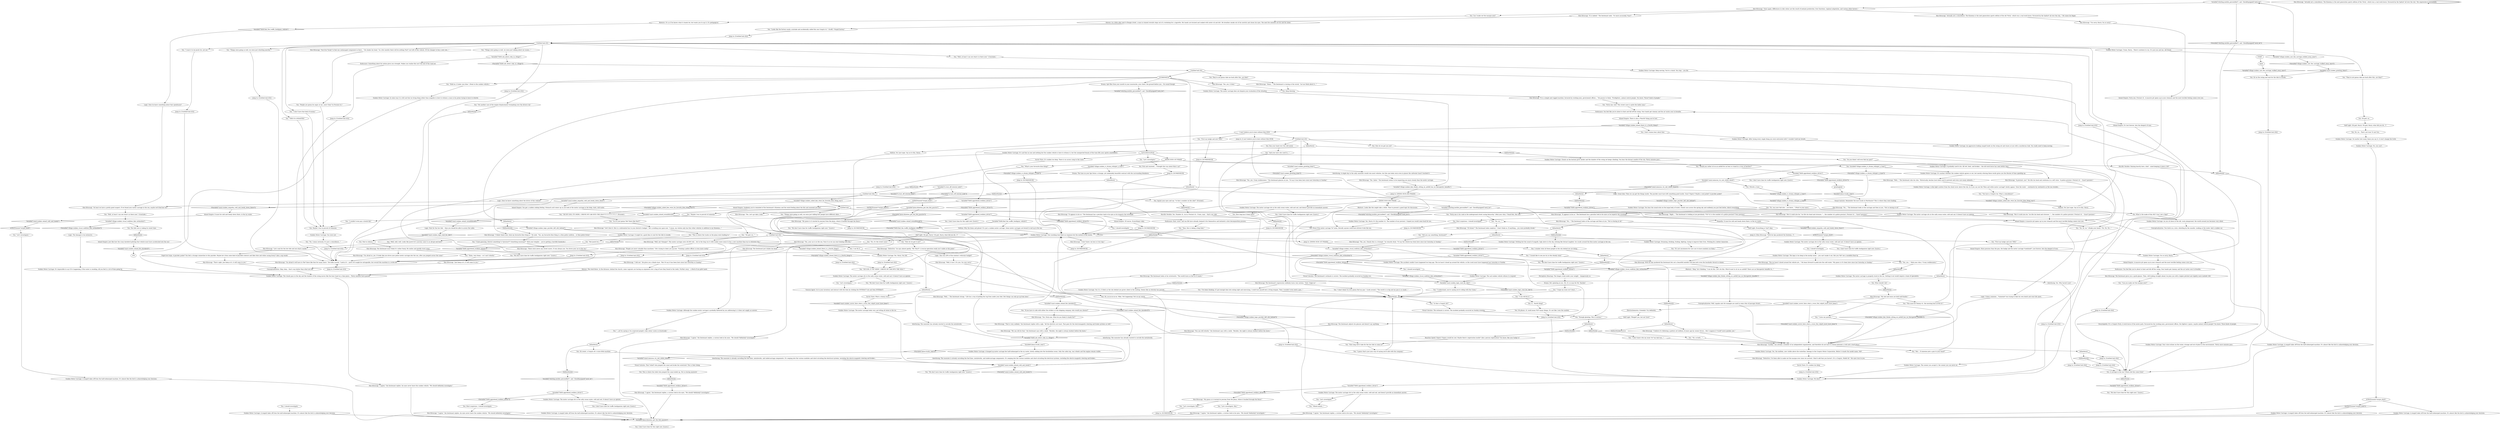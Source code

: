 # SOUTHCOAST / SUNKEN MOTOR CARRIAGE
# Tyre tracks lead to a sunken motor carriage.
# ==================================================
digraph G {
	  0 [label="START"];
	  1 [label="input"];
	  2 [label="Inland Empire: It must be cold and lonely down there, in the icy water."];
	  3 [label="Kim Kitsuragi: \"My guess is it started its journey from the plaza, where it backed through the fence.\""];
	  4 [label="You: I should investigate."];
	  5 [label="You: \"How long will it take for the low tide to come in?\""];
	  6 [label="You: \"Haha, very funny -- so I can't whistle.\""];
	  7 [label="You: \"I don't think I'm ever gonna find my gun.\" (Look around.) \"The world is so big and my gun is so small...\""];
	  8 [label="You: Squint your eyes and say: \"Is that a number on the side?\" (Proceed.)"];
	  9 [label="Jump to: [Untitled hub (03)]"];
	  10 [label="Jump to: [Untitled hub (03)]"];
	  11 [label="Sunken Motor Carriage: No matter how many times you say it, it won't change the truth."];
	  12 [label="Sunken Motor Carriage: You were not."];
	  13 [label="Variable[\"village.sunken_viscal_confirms_kim_estimation\"]"];
	  14 [label="Variable[\"village.sunken_viscal_confirms_kim_estimation\"]", shape=diamond];
	  15 [label="!(Variable[\"village.sunken_viscal_confirms_kim_estimation\"])", shape=diamond];
	  16 [label="Variable[\"coast.sunken_inland_oceanfishcold\"]"];
	  17 [label="Variable[\"coast.sunken_inland_oceanfishcold\"]", shape=diamond];
	  18 [label="!(Variable[\"coast.sunken_inland_oceanfishcold\"])", shape=diamond];
	  19 [label="SWING HUB 2ND PHASE"];
	  20 [label="You: \"What's your favourite blue thing?\""];
	  21 [label="Kim Kitsuragi: With his lips puckered the lieutenant lets out a beautiful melodic trill that puts even the Insulindic thrush to shame."];
	  22 [label="Sunken Motor Carriage: Yes, Harry, it's the number 41. The number of our precinct. I hoped you would come back for me..."];
	  23 [label="Visual Calculus: Remember the tyre tracks in Martinaise? This is where they were leading."];
	  24 [label="You: \"We don't have time for traffic hooliganism right now.\" [Leave.]"];
	  25 [label="IsKimHere()"];
	  26 [label="IsKimHere()", shape=diamond];
	  27 [label="!(IsKimHere())", shape=diamond];
	  28 [label="Jump to: [SUNKENHUB]"];
	  29 [label="You: \"I miss my parents...\""];
	  30 [label="Conceptualization: Well, napalm ants for example are used in some rites of passage rituals..."];
	  31 [label="Inland Empire: A massive pit opens up in your stomach and the most terrible feeling comes over you."];
	  32 [label="You: \"Things were going so well, we were just whistling merrily...\""];
	  33 [label="Kim Kitsuragi: \"Detective,\" he says almost gently. \"We *don't*. A rescue operation really isn't viable at this point.\""];
	  34 [label="Kim Kitsuragi: \"Well...\" The lieutenant shrugs. \"Life has a way of pulling the rug from under your feet. But things can only go up from here.\""];
	  35 [label="Inland Empire: A massive pit opens up in your stomach and the most terrible feeling comes over you."];
	  36 [label="Jump to: [Untitled hub (03)]"];
	  37 [label="Logic: Does he know something about that speedracer?"];
	  38 [label="IsKimHere()"];
	  39 [label="IsKimHere()", shape=diamond];
	  40 [label="!(IsKimHere())", shape=diamond];
	  41 [label="Sunken Motor Carriage: The clouds pass in the sky and the shadow of the swing moves like the hour hand on a time piece... Thirty minutes have passed."];
	  42 [label="Variable[\"tc.turn_off_tutorial_node\"]"];
	  43 [label="Variable[\"tc.turn_off_tutorial_node\"]", shape=diamond];
	  44 [label="!(Variable[\"tc.turn_off_tutorial_node\"])", shape=diamond];
	  45 [label="Visual Calculus: That *rebel* who jumped the canal and broke the waterlock! This is their doing."];
	  46 [label="You: This is where the rebel who jumped the canal ended up. Not so daring anymore!"];
	  47 [label="Interfacing: The seawater has already started to corrode the metalworks."];
	  48 [label="You: I don't have time for traffic hooliganism right now. [Leave.]"];
	  49 [label="Sunken Motor Carriage: A seagull takes off from the half-submerged machine. It's almost like the bird is acknowledging your decision."];
	  50 [label="Visual Calculus: The lieutenant's estimate is correct. The incident probably occurred on Sunday eve."];
	  51 [label="Kim Kitsuragi: \"Just keep at it, it will come to you.\""];
	  52 [label="Inland Empire: Forty-one, Precinct 41. A massive pit opens up in your stomach and the most terrible feeling comes over you."];
	  53 [label="You: \"But Jacob Irw...\""];
	  54 [label="You: \"They're not gonna take me back after this, are they?\""];
	  55 [label="You: \"Things were going so well, we were just talking about our mums...\""];
	  56 [label="You: I don't wanna hear about that."];
	  57 [label="Endurance: You feel like you're about to faint and fall off the swing. Your hands get clammy and the air tastes sour to breathe."];
	  58 [label="Jump to: [Untitled hub (02)]"];
	  59 [label="You: How do we get you out?"];
	  60 [label="Sunken Motor Carriage: The sooner you accept it, the sooner you can move on."];
	  61 [label="You: \"But... if someone puts a gun to your head?\""];
	  62 [label="You: \"I've been thinking: if I put enough time into eating right and exercising, I could turn myself into a living weapon. Then I wouldn't even need a gun...\""];
	  63 [label="Sunken Motor Carriage: Yes it is. It feels as the city behind you grows silent in the waiting. Seems like an eternity has passed..."];
	  64 [label="You: I should investigate."];
	  65 [label="You: \"Let's investigate.\""];
	  66 [label="You: What is the make of this MC? Can I see a logo?"];
	  67 [label="You: \"Yet another case of the engine displacement triumphing over the driver's IQ.\""];
	  68 [label="You: \"No, it's the street racer.\""];
	  69 [label="You: \"First my badge and now THIS.\""];
	  70 [label="You: \"I don't have that kind of money.\""];
	  71 [label="Variable[\"village.sunken_inland_there_is_a_fourth_thing\"]"];
	  72 [label="Variable[\"village.sunken_inland_there_is_a_fourth_thing\"]", shape=diamond];
	  73 [label="!(Variable[\"village.sunken_inland_there_is_a_fourth_thing\"])", shape=diamond];
	  74 [label="Sunken Motor Carriage: Yes, Harry. You did."];
	  75 [label="Sunken Motor Carriage: The motor carriage sits in the salty ocean water, cold and sad. It doesn't have an opinion."];
	  76 [label="Sunken Motor Carriage: The motor carriage sits in the salty ocean water, cold and sad. It doesn't have an opinion."];
	  77 [label="Perception (Hearing): The hinges creak under your weight -- dangerously so."];
	  78 [label="Conceptualization: Two birds on a wire, whistling by the seaside. Looking at the water. And a sunken car."];
	  79 [label="You: \"Can you make out the marque now?\""];
	  80 [label="Logic: Does he know something about the driver of this vehicle?"];
	  81 [label="Half Light: Oh god, Harry! Oh god, Harry, what did you do...?!"];
	  82 [label="Inland Empire: There is also a *fourth* thing you've lost."];
	  83 [label="Kim Kitsuragi: \"You can still whistle,\" the lieutenant says with a smile. \"Besides, the night is always darkest before the dawn.\""];
	  84 [label="Jump to: [Untitled hub (03)]"];
	  85 [label="Untitled hub (02)"];
	  86 [label="You: \"OH GOD, IT *IS* MINE! I DROVE MY CAR INTO THE SEA!!!\""];
	  87 [label="You: They're not gonna take me back after this, are they?"];
	  88 [label="You: Run your hand over the cold metal."];
	  89 [label="Drama: Spit flies from your mouth to your moustache, your chest, the ground before you... No sound though."];
	  90 [label="Jump to: [SUNKENHUB]"];
	  91 [label="You: \"Man, this is taking a long time.\""];
	  92 [label="SWING HUB 1ST PHASE"];
	  93 [label="You: I wonder what all these people in the city behind me are doing..."];
	  94 [label="Sunken Motor Carriage: The motor carriage sits in the salty ocean water, cold and sad, and doesn't provide an immediate answer."];
	  95 [label="Variable[\"TASK.apprehend_reckless_driver\"]"];
	  96 [label="Variable[\"TASK.apprehend_reckless_driver\"]", shape=diamond];
	  97 [label="!(Variable[\"TASK.apprehend_reckless_driver\"])", shape=diamond];
	  98 [label="You: \"We don't have time for traffic hooliganism right now.\" [Leave.]"];
	  99 [label="IsKimHere()"];
	  100 [label="IsKimHere()", shape=diamond];
	  101 [label="!(IsKimHere())", shape=diamond];
	  102 [label="You: \"Did you say something, lieutenant?\""];
	  103 [label="Jump to: [SWING HUB 1ST PHASE]"];
	  104 [label="You: Keep blowing."];
	  105 [label="You: \"I would like to see you try in this bloody wind.\""];
	  106 [label="Kim Kitsuragi: \"I'm afraid so, yes. It looks like you drove your police motor carriage into the sea, after you jumped across the canal.\""];
	  107 [label="You: \"So it's just gonna *be* there like that?!\""];
	  108 [label="Sunken Motor Carriage: C'mon, Harry... There's nowhere to run. It's just you and me, old friend."];
	  109 [label="Jump to: [Untitled hub (03)]"];
	  110 [label="Sunken Motor Carriage: It's impossible to say if it's happening, if the water is receding. All you feel is a lot of time going by."];
	  111 [label="Kim Kitsuragi: The lieutenant must think it's rather funny. He smiles and quickly turns away."];
	  112 [label="Sunken Motor Carriage: Your voice echoes on the water, strange and out of place in the environment. Thirty more minutes pass."];
	  113 [label="You: \"Is that a Coupris 40?\""];
	  114 [label="Kim Kitsuragi: The lieutenant looks at his wristwatch. \"The world turns as fast as it wants.\""];
	  115 [label="Interfacing: The seawater has already started to corrode the metalworks."];
	  116 [label="Sunken Motor Carriage: A seagull takes off from the half-submerged machine. It's almost like the bird is acknowledging your decision."];
	  117 [label="Sunken Motor Carriage: The sad sunken vehicle refuses to respond."];
	  118 [label="Kim Kitsuragi: \"I think I know now, what my favourite blue thing is.\" He nods. \"Yes, my favourite blue thing is a blue police uniform... or blue police livery.\""];
	  119 [label="Kim Kitsuragi: \"I'm sorry, Harry. I'm so sorry.\""];
	  120 [label="Kim Kitsuragi: \"Well, not *cheaper*. This motor carriage costs 40,000 reál... but in the long run it stills makes more sense to buy a new machine than try to refurbish this.\""];
	  121 [label="You: \"People are gonna be angry at me, aren't they? In Precinct 41.\""];
	  122 [label="You: I can fix it."];
	  123 [label="IsKimHere()"];
	  124 [label="IsKimHere()", shape=diamond];
	  125 [label="!(IsKimHere())", shape=diamond];
	  126 [label="Sunken Motor Carriage: It's sad that no one and nothing but the sunken vehicle is here to witness it, but the unexpected beauty of the tune lifts your spirits nonetheless."];
	  127 [label="IsKimHere()"];
	  128 [label="IsKimHere()", shape=diamond];
	  129 [label="!(IsKimHere())", shape=diamond];
	  130 [label="Kim Kitsuragi: \"I believe it's following a pattern set millions of years ago by cosmic forces... But I suppose it *could* move quicker, yes.\""];
	  131 [label="Inland Empire: Just like how the crazy daredevil piloting that vehicle must have accelerated into the sea!"];
	  132 [label="Kim Kitsuragi: \"Well...\" The lieutenant rubs his chin. \"Historically, leeches have been used to prevent and even cure many ailments...\""];
	  133 [label="Variable[\"TASK.apprehend_reckless_driver\"]"];
	  134 [label="Variable[\"TASK.apprehend_reckless_driver\"]", shape=diamond];
	  135 [label="!(Variable[\"TASK.apprehend_reckless_driver\"])", shape=diamond];
	  136 [label="You: I don't have time for traffic hooliganism right now. [Leave.]"];
	  137 [label="You: I don't have time for traffic hooliganism right now. [Leave.]"];
	  138 [label="You: \"Let's investigate.\""];
	  139 [label="Inland Empire: Of course. Everything's okay."];
	  140 [label="Jump to: [SUNKENHUB]"];
	  141 [label="Kim Kitsuragi: \"The ice hasn't closed around the vehicle yet...\" He leans forward to peek into the cold water. \"My guess is it's been here since last Saturday or Sunday.\""];
	  142 [label="Jump to: [SUNKENHUB]"];
	  143 [label="Variable[\"village.sunken_kim_thinks_sitting_on_anthill_has_no_therapeutic_benefits\"]"];
	  144 [label="Variable[\"village.sunken_kim_thinks_sitting_on_anthill_has_no_therapeutic_benefits\"]", shape=diamond];
	  145 [label="!(Variable[\"village.sunken_kim_thinks_sitting_on_anthill_has_no_therapeutic_benefits\"])", shape=diamond];
	  146 [label="Jump to: [SWING HUB 2ND PHASE]"];
	  147 [label="You: \"Looks like the factory made a mistake and accidentally called this one Coupris 41.\" (Scoff.) \"Stupid factory.\""];
	  148 [label="Untitled hub (02)"];
	  149 [label="Untitled hub (03)"];
	  150 [label="Kim Kitsuragi: \"I'm afraid it will have to *be* there like that for many years.\" He looks around. \"Look at it -- parts of it might be salvageable, but overall this machine is a write-off.\""];
	  151 [label="Kim Kitsuragi: \"Let's face it, this is a substantial loss to your district's budget.\" He's avoiding your gaze now. \"I mean, my station only has four other vehicles in addition to my Kineema...\""];
	  152 [label="You: Maybe I was in pursuit of someone."];
	  153 [label="Jump to: [Untitled hub (03)]"];
	  154 [label="You: \"No, I mean seriously, it's just a coincidence...\""];
	  155 [label="Sunken Motor Carriage: Although the sunken motor carriage is probably flattered by you addressing it, it does not supply an answer."];
	  156 [label="Sunken Motor Carriage: Clouds on the horizon grow darker and the shadow of the swing set keeps climbing. You hear the distant rumble of the city. Thirty minutes pass..."];
	  157 [label="Kim Kitsuragi: \"Luckily, I am already a member of an independent organization, and therefore do not have to choose between a rock and a hard place.\""];
	  158 [label="Kim Kitsuragi: \"Yes. Forty-one. What do you think it stands for?\""];
	  159 [label="Horrific Necktie: Yes. Number 41. As in: Precinct 41. C'mon, man -- that's our ride!"];
	  160 [label="Variable[\"TASK.apprehend_reckless_driver\"]"];
	  161 [label="Variable[\"TASK.apprehend_reckless_driver\"]", shape=diamond];
	  162 [label="!(Variable[\"TASK.apprehend_reckless_driver\"])", shape=diamond];
	  163 [label="Sunken Motor Carriage: The motor carriage sits in the salty ocean water, cold and sad. It doesn't have an opinion."];
	  164 [label="Variable[\"TASK.apprehend_reckless_driver\"]"];
	  165 [label="Variable[\"TASK.apprehend_reckless_driver\"]", shape=diamond];
	  166 [label="!(Variable[\"TASK.apprehend_reckless_driver\"])", shape=diamond];
	  167 [label="You: I don't have time for this right now. [Leave.]"];
	  168 [label="You: How long has it been here?"];
	  169 [label="IsKimHere()"];
	  170 [label="IsKimHere()", shape=diamond];
	  171 [label="!(IsKimHere())", shape=diamond];
	  172 [label="Logic: Great idea! Then we can get the things inside. The joyrider must have left something good inside. Guns? Papers? Maybe a cool jacket? A joyrider jacket?"];
	  173 [label="Esprit de Corps: A joyrider jacket? You feel a strange connection to this joyrider. Maybe he's from some kind of Joyriders district and likes blue and white racing livery? Like a cop would."];
	  174 [label="Sunken Motor Carriage: You hear the sound echo on the large body of water. Clouds race across the spring sky and suddenly you just feel better. About everything."];
	  175 [label="Rhetoric: 'Okay,' he's thinking. 'I can do this. Let's do this. Who'd want to sit on an anthill? There are no therapeutic benefits to...\""];
	  176 [label="Sunken Motor Carriage: A dim light scatters from the cloud cover above the city. In it you can see the *blue and white motor carriage* slowly appear  from the water -- centimetre by centimetre as the sea recedes..."];
	  177 [label="Jump to: [Untitled hub (04)]"];
	  178 [label="Kim Kitsuragi: \"Detective, I've been able to make out the marque ever since we arrived. I find it odd that you haven't. It's a Coupris, Model 40.\" His eyes turn to you."];
	  179 [label="Jump to: [Untitled hub (04)]"];
	  180 [label="You: \"I hate guessing. District something? A *precinct*? Something municipal?\" (Rub your temples -- you're getting a horrible headache.)"];
	  181 [label="Kim Kitsuragi: \"But it could also be,\" he tilts his head and stresses: \"... the number of a police precinct. Precinct 41 -- *your* precinct.\""];
	  182 [label="Jump to: [Untitled hub (02)]"];
	  183 [label="Jump to: [Untitled hub (03)]"];
	  184 [label="Sunken Motor Carriage: I'm so sorry, Harry."];
	  185 [label="Half Light: Oh god, Harry! Oh god, Harry, what did you do...?!"];
	  186 [label="Kim Kitsuragi: The lieutenant gives you a quick glance. Then, still looking straight ahead, he joins you with a higher-pitched and slightly more melodic trill."];
	  187 [label="Untitled hub (04)"];
	  188 [label="You: A carriage in the sea? Where did this come from?"];
	  189 [label="IsKimHere()"];
	  190 [label="IsKimHere()", shape=diamond];
	  191 [label="!(IsKimHere())", shape=diamond];
	  192 [label="Kim Kitsuragi: \"It appears to be so.\" The lieutenant has a peculiar look in his eyes as he inspects the wreckage."];
	  193 [label="You: \"We don't have time for traffic hooliganism right now.\" [Leave.]"];
	  194 [label="Empathy: It must be cold and lonely down there, in the icy water."];
	  195 [label="Interfacing: The seawater is already corroding the fuel lines, metalworks, and undercarriage components. It's seeping into the various modules and short-circuiting the electrical systems, including the electro-magnetic steering and brakes..."];
	  196 [label="Sunken Motor Carriage: The motor carriage sits in the salty ocean water, cold and sad. It doesn't have an opinion."];
	  197 [label="You: I should investigate."];
	  198 [label="You: I don't have time for traffic hooliganism right now. [Leave.]"];
	  199 [label="You: Most suspicious. I should investigate."];
	  200 [label="You: \"We don't have time for traffic hooliganism right now.\" [Leave.]"];
	  201 [label="Endurance: Rust, moss, and sea life have already claimed it for themselves and initiated a slow decomposition process."];
	  202 [label="Kim Kitsuragi: \"Yes. Quite.\" The lieutenant seems to be inspecting you more closely than the motor carriage."];
	  203 [label="You: \"I don't know who my mum *or* my dad was...\""];
	  204 [label="You: \"This must be Tommy 41, the morning host of FM 41!\""];
	  205 [label="You: \"Oh god, no...\""];
	  206 [label="You: \"Things were going so well, we were just talking how people have different skins...\""];
	  207 [label="Inland Empire: It's lost forever. Into the deepest of seas."];
	  208 [label="Sunken Motor Carriage: After losing every single thing you were entrusted with? I wouldn't hold my breath."];
	  209 [label="Kim Kitsuragi: \"Hmm...\" The lieutenant is staring at the wreck. \"Let me think about it...\""];
	  210 [label="Variable[\"TASK.apprehend_reckless_driver\"]"];
	  211 [label="Variable[\"TASK.apprehend_reckless_driver\"]", shape=diamond];
	  212 [label="!(Variable[\"TASK.apprehend_reckless_driver\"])", shape=diamond];
	  213 [label="Inland Empire: Suddenly you're reminded of the lieutenant's Kineema and the weird feeling about the fish and seaweed you had..."];
	  214 [label="You: I don't have time for this right now. [Leave.]"];
	  215 [label="Kim Kitsuragi: \"I agree,\" the lieutenant replies, a curious look in his eyes. \"We should *definitely* investigate.\""];
	  216 [label="You: \"Mhmh-mhmh...\""];
	  217 [label="You: Can I make out the marque now?"];
	  218 [label="Variable[\"village.sunken_asked_kim_what_his_favorite_blue_thing_was\"]"];
	  219 [label="Variable[\"village.sunken_asked_kim_what_his_favorite_blue_thing_was\"]", shape=diamond];
	  220 [label="!(Variable[\"village.sunken_asked_kim_what_his_favorite_blue_thing_was\"])", shape=diamond];
	  221 [label="Untitled hub"];
	  222 [label="Kim Kitsuragi: \"At least we have a pretty good suspect. If we found your motor carriage in the sea, maybe we'll find her too.\""];
	  223 [label="Variable[\"plaza.tracks_seen\"]"];
	  224 [label="Variable[\"plaza.tracks_seen\"]", shape=diamond];
	  225 [label="!(Variable[\"plaza.tracks_seen\"])", shape=diamond];
	  226 [label="Sunken Motor Carriage: A banged up motor carriage lies half-submerged in the icy water, slowly sinking into the Insulindian ocean. Only the cabin top, rear wheels and the engine remain visible."];
	  227 [label="Kim Kitsuragi: \"Yes, yes. Crazy recklessness.\" The lieutenant glances at you. \"I'd say it has been here since last Saturday or Sunday.\""];
	  228 [label="Sunken Motor Carriage: The motor carriage is properly stuck in the ice. Getting it out would require a team of specialists."];
	  229 [label="You: \"And your eyes also used to...\""];
	  230 [label="Kim Kitsuragi: \"It is indeed.\" The lieutenant nods. \"Or more accurately *was*.\""];
	  231 [label="Visual Calculus: The estimate is correct. The incident probably occurred on Sunday evening."];
	  232 [label="Logic: The damage is too extensive."];
	  233 [label="IsTHCPresent(\"torque_dork\")"];
	  234 [label="IsTHCPresent(\"torque_dork\")", shape=diamond];
	  235 [label="!(IsTHCPresent(\"torque_dork\"))", shape=diamond];
	  236 [label="Sunken Motor Carriage: A seagull takes off from the half-submerged machine. It's almost like the bird is acknowledging your decision."];
	  237 [label="Sunken Motor Carriage: The logo is too deep in the murky water -- you can't make it out. But you *do* see a monkfish float by."];
	  238 [label="Sunken Motor Carriage: As you sit down in the old, rusty playground, the world around you becomes very silent."];
	  239 [label="Jump to: [Untitled hub (04)]"];
	  240 [label="Kim Kitsuragi: \"A precinct, yes!\" He tilts his head and continues in a soft voice. \"A police precinct. Precinct 41 -- *your* precinct.\""];
	  241 [label="Kim Kitsuragi: \"There were never any street racers. It was always you. You drove your car in the sea.\""];
	  242 [label="Kim Kitsuragi: The lieutenant just shakes his head."];
	  243 [label="Jump to: [Untitled hub (03)]"];
	  244 [label="Jump to: [Untitled hub (03)]"];
	  245 [label="You: Oh, no-no-no-no-no. Mkm. Not happening! Not on my watch."];
	  246 [label="You: \"First my badge and now THIS.\""];
	  247 [label="Variable[\"TASK.find_the_traffic_hooligans_vehicle\"]"];
	  248 [label="Variable[\"TASK.find_the_traffic_hooligans_vehicle\"]", shape=diamond];
	  249 [label="!(Variable[\"TASK.find_the_traffic_hooligans_vehicle\"])", shape=diamond];
	  250 [label="Volition: Why the doom and gloom? It's just a sunken motor carriage. Some motor carriages are bound to end up in the sea."];
	  251 [label="Logic: Wait for the low tide -- then you should be able to access the cabin."];
	  252 [label="You: \"...all I'm saying is I'm surprised people's skin colour varies so drastically.\""];
	  253 [label="You: \"Do you think I will ever find my gun?\""];
	  254 [label="Savoir Faire: It's sunken too deep. There is no access ramp to the coast."];
	  255 [label="Logic: This was 20% of the station's vehicular budget?"];
	  256 [label="You: \"This is where the tracks on the plaza were leading to.\""];
	  257 [label="Kim Kitsuragi: \"No...\" The lieutenant looks at the carriage and then at you. \"Not so daring at all.\""];
	  258 [label="Kim Kitsuragi: \"I agree,\" the lieutenant replies, a curious look in his eyes. \"We should *definitely* investigate.\""];
	  259 [label="Jump to: [SUNKENHUB]"];
	  260 [label="Jump to: [Kim Kitsuragi: \"With his lips puckered the lieutena...\"]"];
	  261 [label="You: \"I hope my mom isn't dead...\""];
	  262 [label="Kim Kitsuragi: \"Actually not a coincidence. The Kineema is the next generation sports edition of the old 'Forty', which was a real work horse. Favoured by the *police* all over the city...\" He raises his finger."];
	  263 [label="Volition: No! Just nope. Say no to this, Harry."];
	  264 [label="Kim Kitsuragi: \"Yes, your car is in the sea. Face it so we can start dealing with this.\""];
	  265 [label="Kim Kitsuragi: \"Of whom?\" The lieutenant looks sceptical. \"I don't think so. If anything... you were probably drunk.\""];
	  266 [label="You: \"I couldn't even pay a hostel bill.\""];
	  267 [label="Kim Kitsuragi: \"People are more valuable than machines.\" He's trying to cheer you up now. \"Training a police officer is even more costly.\""];
	  268 [label="You: Oh god, no..."];
	  269 [label="Jump to: [I can't believe you're here without Kim HUB]"];
	  270 [label="Variable[\"village.sunken_saw_the_carriage_walked_away_once\"]"];
	  271 [label="Variable[\"village.sunken_saw_the_carriage_walked_away_once\"]", shape=diamond];
	  272 [label="!(Variable[\"village.sunken_saw_the_carriage_walked_away_once\"])", shape=diamond];
	  273 [label="Variable[\"whirling.necktie_personified\"]  and  CheckEquipped(\"neck_tie\")"];
	  274 [label="Variable[\"whirling.necktie_personified\"]  and  CheckEquipped(\"neck_tie\")", shape=diamond];
	  275 [label="!(Variable[\"whirling.necktie_personified\"]  and  CheckEquipped(\"neck_tie\"))", shape=diamond];
	  276 [label="Kim Kitsuragi: \"Once again, differences in skin colour are the result of melanin production, liver functions, regional adaptation, and various other factors.\""];
	  277 [label="IsKimHere()"];
	  278 [label="IsKimHere()", shape=diamond];
	  279 [label="!(IsKimHere())", shape=diamond];
	  280 [label="You: Oh sweet, a Coupris 40. A nice little machine."];
	  281 [label="Variable[\"canal.sunken_empathy_cold_and_lonely_down_there\"]"];
	  282 [label="Variable[\"canal.sunken_empathy_cold_and_lonely_down_there\"]", shape=diamond];
	  283 [label="!(Variable[\"canal.sunken_empathy_cold_and_lonely_down_there\"])", shape=diamond];
	  284 [label="Inland Empire: You get a sudden sinking feeling. Stomach acid comes up as you look at the motor carriage in the deep, dark, cold water."];
	  285 [label="Kim Kitsuragi: \"My guess is it started its journey from the plaza, where it backed through the fence.\""];
	  286 [label="You: \"We don't have time for this right now.\" [Leave.]"];
	  287 [label="You: \"Let's investigate, Kim.\""];
	  288 [label="You: \"Let's investigate, Kim.\""];
	  289 [label="Jump to: [SUNKENHUB]"];
	  290 [label="You: \"Enough gloating. This is serious.\""];
	  291 [label="Kim Kitsuragi: \"I did not.\" He gives you a blank stare. \"But I'd say it has been here since last Saturday or Sunday.\""];
	  292 [label="Kim Kitsuragi: \"Yes, yes. Clearly this is a triumph,\" he remarks dryly. \"I'd say the vehicle has been here since last Saturday or Sunday.\""];
	  293 [label="Variable[\"village.sunken_logic_joyrider_left_shit_behind\"]"];
	  294 [label="Variable[\"village.sunken_logic_joyrider_left_shit_behind\"]", shape=diamond];
	  295 [label="!(Variable[\"village.sunken_logic_joyrider_left_shit_behind\"])", shape=diamond];
	  296 [label="Sunken Motor Carriage: It might be a good idea to wait for the tide to recede."];
	  297 [label="You: \"I can still fix it.\""];
	  298 [label="You: \"I want it to be Jacob Irw, not me.\""];
	  299 [label="Jump to: [Untitled hub (03)]"];
	  300 [label="Half Light: *People* yes, but not *you*."];
	  301 [label="Jump to: [Untitled hub (03)]"];
	  302 [label="Kim Kitsuragi: The lieutenant adjusts his glasses and doesn't say anything."];
	  303 [label="Inland Empire: More precious than the gun, the badge and the motor carriage *combined*. Lost forever. Into the deepest of seas."];
	  304 [label="You: Oh please, 41 could mean *SO* many things. It's not like I own the number."];
	  305 [label="Untitled hub (03)"];
	  306 [label="Sunken Motor Carriage: We don't."];
	  307 [label="Logic: Unless someone... *someone* was trying to fake his own death and start life anew..."];
	  308 [label="Sunken Motor Carriage: The motor carriage looks very sad sitting all alone in the ice."];
	  309 [label="You: Sit on the swing and wait for the tide to recede."];
	  310 [label="Kim Kitsuragi: \"Yes, yes, it does.\""];
	  311 [label="Sunken Motor Carriage: In some way it is still sad that no living thing (other than seagulls) is here to witness a man in his prime trying to learn to whistle."];
	  312 [label="You: \"Oh, so both... \""];
	  313 [label="Variable[\"coast.sunken_savoir_faire_what_a_wuss_the_culprit_must_have_been\"]"];
	  314 [label="Variable[\"coast.sunken_savoir_faire_what_a_wuss_the_culprit_must_have_been\"]", shape=diamond];
	  315 [label="!(Variable[\"coast.sunken_savoir_faire_what_a_wuss_the_culprit_must_have_been\"])", shape=diamond];
	  316 [label="Electrochemistry: Probably? Try definitely."];
	  317 [label="IsKimHere()"];
	  318 [label="IsKimHere()", shape=diamond];
	  319 [label="!(IsKimHere())", shape=diamond];
	  320 [label="Sunken Motor Carriage: Dreaming, drinking, fucking, fighting, trying to improve their lives. Wishing for a better tomorrow."];
	  321 [label="IsKimHere()"];
	  322 [label="IsKimHere()", shape=diamond];
	  323 [label="!(IsKimHere())", shape=diamond];
	  324 [label="You: \"Yes, yes...\" (Rub your chin.) \"Crazy recklessness.\""];
	  325 [label="Kim Kitsuragi: \"I don't know. An hour or two tops.\""];
	  326 [label="You: \"I guess that's just your way of saying you'd side with the company.\""];
	  327 [label="Sunken Motor Carriage: Yes, the emblem, now visible above the waterline, belongs to the Coupris Motor Corporation. Below it stands the model name, *40*."];
	  328 [label="Rhetoric: It's as if he knows what it stands for, but wants you to say it. It's pedagogical."];
	  329 [label="Kim Kitsuragi: \"That is very unlikely,\" the lieutenant replies with a sigh. \"All the electrics are toast. That goes for the electromagnetic steering and brake systems as well.\""];
	  330 [label="You: A... fourth thing?"];
	  331 [label="I can't believe you're here without Kim HUB"];
	  332 [label="You: Even if the motor carriage *is* mine, literally anyone could have driven it into the sea."];
	  333 [label="Volition: No! Just nope. Say no to this, Harry."];
	  334 [label="You: No, no... That's not true! It can't be..."];
	  335 [label="Jump to: [Untitled hub (03)]"];
	  336 [label="Variable[\"canal.samaran_vis_calc_white_check\"]"];
	  337 [label="Variable[\"canal.samaran_vis_calc_white_check\"]", shape=diamond];
	  338 [label="!(Variable[\"canal.samaran_vis_calc_white_check\"])", shape=diamond];
	  339 [label="You: Whistle a tune."];
	  340 [label="You: Variable[\"village.sunken_rc_drama_whisper_a_tune\"]"];
	  341 [label="Variable[\"village.sunken_rc_drama_whisper_a_tune\"]", shape=diamond];
	  342 [label="!(Variable[\"village.sunken_rc_drama_whisper_a_tune\"])", shape=diamond];
	  343 [label="Sunken Motor Carriage: It's unclear whether the sunken vehicle agrees or not, but merely uttering these words gives you the illusion of time speeding up."];
	  344 [label="Variable[\"coast.sunken_inland_fire_daredevil\"]"];
	  345 [label="Variable[\"coast.sunken_inland_fire_daredevil\"]", shape=diamond];
	  346 [label="!(Variable[\"coast.sunken_inland_fire_daredevil\"])", shape=diamond];
	  347 [label="You: \"If you have to side with either the strikers or the shipping company, who would you choose?\""];
	  348 [label="You: \"Let's investigate.\""];
	  349 [label="Kim Kitsuragi: \"No...\" The lieutenant looks at the carriage and then at you. \"Not so daring at all.\""];
	  350 [label="You: I should investigate."];
	  351 [label="Sunken Motor Carriage: A seagull takes off from the half-submerged machine. It's almost like the bird is acknowledging your decision."];
	  352 [label="Sunken Motor Carriage: The accident couldn't have happened too long ago. The ice hasn't closed up around the vehicle, so the crash must have happened last Saturday or Sunday."];
	  353 [label="Sunken Motor Carriage: Nothing but the sound of seagulls, high above in the sky, echoing like distant laughter. Ice cracks around the blue motor carriage in the sea."];
	  354 [label="Drama: He's gloating at you. Oh, it's so easy for Mr. Teacher!"];
	  355 [label="Conceptualization: Okay, okay... that's way better than what you did."];
	  356 [label="Kim Kitsuragi: \"But it could also be,\" he tilts his head and stresses: \"... the number of a police precinct. Precinct 41 -- *your* precinct.\""];
	  357 [label="You: \"No, no...\""];
	  358 [label="You: \"How do we get it out?\""];
	  359 [label="Kim Kitsuragi: \"You'd be *lucky* to find one undamaged component in there...\" He shakes his head. \"In a few months there will be nothing *but* rust left of this vehicle. It'll be cheaper to buy a new one...\""];
	  360 [label="Kim Kitsuragi: \"We can still do that,\" the lieutenant says with a smile. \"Besides, the night is always darkest before the dawn.\""];
	  361 [label="Variable[\"TASK.ask_about_ruby_in_village\"]"];
	  362 [label="Variable[\"TASK.ask_about_ruby_in_village\"]", shape=diamond];
	  363 [label="!(Variable[\"TASK.ask_about_ruby_in_village\"])", shape=diamond];
	  364 [label="Endurance: Something about his notion gives you strength. Makes you realize this isn't the end of the road yet."];
	  365 [label="You: \"Well, at least I can see what's in there now.\" (Conclude.)"];
	  366 [label="Variable[\"coast.sunken_greeting_done\"]"];
	  367 [label="Variable[\"coast.sunken_greeting_done\"]", shape=diamond];
	  368 [label="!(Variable[\"coast.sunken_greeting_done\"])", shape=diamond];
	  369 [label="Interfacing: A single day in the salty seawater would ruin most vehicles, but this one looks worn even in places the saltwater hasn't touched it."];
	  370 [label="You: What should I do?"];
	  371 [label="You: \"Hold on, it looks very blue.\" (Point to the sunken vehicle.)"];
	  372 [label="Variable[\"village.sunken_rc_drama_whisper_a_tune\"]"];
	  373 [label="Variable[\"village.sunken_rc_drama_whisper_a_tune\"]", shape=diamond];
	  374 [label="!(Variable[\"village.sunken_rc_drama_whisper_a_tune\"])", shape=diamond];
	  375 [label="Drama: The tune on your lips forms a strange, yet undeniably beautiful contrast with the surrounding bleakness."];
	  376 [label="You: \"So, was your dad also... you know...\" (Point to your eyes.)"];
	  377 [label="Rhetoric: Looks like this might take a while. Time to present a good topic for discussion."];
	  378 [label="Kim Kitsuragi: \"I agree,\" the lieutenant replies, his eyes never leave the sunken vehicle. \"We should definitely investigate.\""];
	  379 [label="Tutorial Agent: Go to your inventory and interact with the item by clicking the INTERACT tab and then INTERACT."];
	  380 [label="IsTHCPresent(\"torque_dork\")"];
	  381 [label="IsTHCPresent(\"torque_dork\")", shape=diamond];
	  382 [label="!(IsTHCPresent(\"torque_dork\"))", shape=diamond];
	  383 [label="Variable[\"plaza.kineema_got_the_fish_passive\"]"];
	  384 [label="Variable[\"plaza.kineema_got_the_fish_passive\"]", shape=diamond];
	  385 [label="!(Variable[\"plaza.kineema_got_the_fish_passive\"])", shape=diamond];
	  386 [label="Kim Kitsuragi: \"I agree,\" the lieutenant replies, a curious look in his eyes. \"We should *definitely* investigate.\""];
	  387 [label="Kim Kitsuragi: \"I agree,\" the lieutenant replies, a curious look in his eyes. \"We should *definitely* investigate.\""];
	  388 [label="Sunken Motor Carriage: A seagull takes off from the half-submerged machine. It's almost like the bird is acknowledging your decision."];
	  389 [label="Kim Kitsuragi: \"I agree,\" the lieutenant replies, his eyes never leave the sunken vehicle. \"We should definitely investigate.\""];
	  390 [label="You: Fish and seaweed... I thought this was about Kim's car?"];
	  391 [label="Sunken Motor Carriage: The motor carriage does not dispute your evaluation of the situation."];
	  392 [label="Reaction Speed: Papers? Papers would be cool. Maybe there's registration inside? Like a person registration? You know, like your badge is!"];
	  393 [label="Kim Kitsuragi: \"That's right. Just keep at it, it will come to you.\""];
	  394 [label="Kim Kitsuragi: \"It is a simple and rugged machine, favoured by working men, government offices...\" He pauses to think. \"Firefighters, animal control people. You know, *those* kinds of people.\""];
	  395 [label="Jump to: [Untitled hub (04)]"];
	  396 [label="You: \"Forty-one, huh? This street racer is quite the ladies man.\""];
	  397 [label="Kim Kitsuragi: \"Right...\" The lieutenant is looking at you peculiarly. \"*Or* 41 is the number of a police precinct? Your precinct.\""];
	  398 [label="Endurance: You feel like you're about to faint and fall off the swing. Your hands get clammy and the air tastes sour to breathe."];
	  399 [label="You: \"No, no, no.\" (Shake your head.) \"No. No. No...\""];
	  400 [label="SUNKENHUB"];
	  401 [label="Sunken Motor Carriage: Your mocking tone finds no response but the motion of the waves."];
	  402 [label="Kim Kitsuragi: \"Let's wait for the low tide and see what's inside.\""];
	  403 [label="Kim Kitsuragi: \"My dad and mum are both half-Seolite.\""];
	  404 [label="Kim Kitsuragi: \"It appears to be so.\" The lieutenant has a peculiar look in his eyes as he inspects the wreckage."];
	  405 [label="greetinghub"];
	  406 [label="Variable[\"canal.sunken_inland_cold_and_lonely\"]"];
	  407 [label="Variable[\"canal.sunken_inland_cold_and_lonely\"]", shape=diamond];
	  408 [label="!(Variable[\"canal.sunken_inland_cold_and_lonely\"])", shape=diamond];
	  409 [label="You: \"We don't have time for traffic hooliganism right now.\" [Leave.]"];
	  410 [label="You: \"Forty-one is his rank in the underground street racing hierarchy.\" (Rub your chin.) \"Small fish, this one.\""];
	  411 [label="Kim Kitsuragi: \"Yes. Let's go take a look.\""];
	  412 [label="Sunken Motor Carriage: Keep moving. You're a shark. You stop -- you die."];
	  413 [label="Jump to: [SUNKENHUB]"];
	  414 [label="You: Wait in silence."];
	  415 [label="Horrific Necktie: Raining heavily here, chief -- mind keeping it down a bit?"];
	  416 [label="lastsunkenwaithub"];
	  417 [label="You: \"Would you rather sit on an anthill for an hour or stand in a river of leeches?\""];
	  418 [label="Variable[\"whirling.necktie_personified\"]  and  CheckEquipped(\"neck_tie\")"];
	  419 [label="Variable[\"whirling.necktie_personified\"]  and  CheckEquipped(\"neck_tie\")", shape=diamond];
	  420 [label="!(Variable[\"whirling.necktie_personified\"]  and  CheckEquipped(\"neck_tie\"))", shape=diamond];
	  421 [label="IsKimHere()"];
	  422 [label="IsKimHere()", shape=diamond];
	  423 [label="!(IsKimHere())", shape=diamond];
	  424 [label="Interfacing: Yes. Why haven't you?"];
	  425 [label="Savoir Faire: It's sunken too deep."];
	  426 [label="Variable[\"TASK.apprehend_reckless_driver\"]"];
	  427 [label="Variable[\"TASK.apprehend_reckless_driver\"]", shape=diamond];
	  428 [label="!(Variable[\"TASK.apprehend_reckless_driver\"])", shape=diamond];
	  429 [label="Sunken Motor Carriage: The motor carriage sits in the salty ocean water, cold and sad, and doesn't provide an immediate answer."];
	  430 [label="You: Most suspicious. I should investigate."];
	  431 [label="Sunken Motor Carriage: A seagull takes off from the half-submerged machine. It's almost like the bird is acknowledging your decision."];
	  432 [label="Jump to: [SUNKENHUB]"];
	  433 [label="Shivers: The wind blows. In the distance, behind the church, some vagrants are having an argument over a bag of tare they found in the reeds. Further away -- a flock of sea gulls lands."];
	  434 [label="Encyclopedia: It's a Coupris Forty. A work horse of the motor park. Favoured by the working men, government offices, fire fighters I guess, maybe animal control people? You know. Those kinds of people."];
	  435 [label="You: \"You have a Coupris too. What a coincidence!\""];
	  436 [label="Shivers: In a little alley next to Boogie street, a man in stained overalls steps out of a workshop for a cigarette. His hands are bruised and soaked with motor oil and dirt. He breathes smoke out of his nostrils and closes his eyes. The next five minutes are his and his alone."];
	  437 [label="You: \"It's not uncommon for race cars to have numbers on them.\""];
	  438 [label="You: \"Maybe I was in pursuit of someone.\""];
	  439 [label="You: \"Well, at least I can see what's in there now.\" (Conclude.)"];
	  440 [label="You: \"THIS IS A DISASTER.\""];
	  441 [label="Jump to: [Untitled hub (03)]"];
	  442 [label="Kim Kitsuragi: \"Well, it isn't. It's you. I'm very sorry.\""];
	  443 [label="Jump to: [Untitled hub (03)]"];
	  444 [label="Jump to: [Untitled hub (02)]"];
	  445 [label="Sunken Motor Carriage: No, you can't."];
	  446 [label="Jump to: [Untitled hub (03)]"];
	  447 [label="Sunken Motor Carriage: An aggressive looking seagull lands on the swing set and stares at you with a murderous look. You really need to keep moving."];
	  448 [label="Variable[\"village.sunken_viscal_confirms_kim_estimation\"]"];
	  449 [label="Variable[\"village.sunken_viscal_confirms_kim_estimation\"]", shape=diamond];
	  450 [label="!(Variable[\"village.sunken_viscal_confirms_kim_estimation\"])", shape=diamond];
	  451 [label="You: The tide sure is taking its sweet time."];
	  452 [label="Kim Kitsuragi: The lieutenant's expression suddenly turns very serious. \"God, I hope so.\""];
	  453 [label="Sunken Motor Carriage: It probably used to be. All wet, bent, and broken -- the old work horse has seen better days."];
	  454 [label="Interfacing: The seawater is already corroding the fuel lines, metalworks, and undercarriage components. It's seeping into the various modules and short-circuiting the electrical systems, including the electro-magnetic steering and brakes..."];
	  455 [label="You: \"Let's investigate.\""];
	  456 [label="Half Light: Everything is *not* okay."];
	  457 [label="Jump to: [SUNKENHUB]"];
	  458 [label="Variable[\"coast.sunken_logic_wait_for_tide\"]"];
	  459 [label="Variable[\"coast.sunken_logic_wait_for_tide\"]", shape=diamond];
	  460 [label="!(Variable[\"coast.sunken_logic_wait_for_tide\"])", shape=diamond];
	  461 [label="You: \"I understand, you're saying you're siding with the Union.\""];
	  462 [label="IsKimHere()"];
	  463 [label="IsKimHere()", shape=diamond];
	  464 [label="!(IsKimHere())", shape=diamond];
	  465 [label="Jump to: [Untitled hub (04)]"];
	  466 [label="Kim Kitsuragi: \"Actually not a coincidence. The Kineema is the next generation sports edition of the 'Forty', which was a real work horse. Favoured by the *police* all over the city.\" His expression is unreadable."];
	  467 [label="You: \"OH MY GOD, IT'S MINE, I DROVE MY CAR INTO THE SEA????!?!?!?!?!!!??!!!!\" (Proceed.)"];
	  468 [label="You: \"Well, well, well. Looks like Jacob Irw's journey came to an abrupt end here.\""];
	  469 [label="IsKimHere()"];
	  470 [label="IsKimHere()", shape=diamond];
	  471 [label="!(IsKimHere())", shape=diamond];
	  472 [label="IsKimHere()"];
	  473 [label="IsKimHere()", shape=diamond];
	  474 [label="!(IsKimHere())", shape=diamond];
	  475 [label="Savoir Faire: What a clumsy wuss..."];
	  0 -> 1
	  1 -> 271
	  2 -> 407
	  3 -> 288
	  3 -> 287
	  4 -> 237
	  5 -> 326
	  6 -> 51
	  7 -> 463
	  8 -> 278
	  9 -> 150
	  10 -> 150
	  11 -> 445
	  12 -> 154
	  13 -> 14
	  13 -> 15
	  14 -> 458
	  15 -> 50
	  16 -> 17
	  16 -> 18
	  17 -> 251
	  18 -> 401
	  19 -> 377
	  19 -> 418
	  19 -> 452
	  19 -> 94
	  20 -> 210
	  21 -> 175
	  22 -> 332
	  23 -> 257
	  25 -> 26
	  25 -> 27
	  26 -> 203
	  27 -> 392
	  28 -> 401
	  29 -> 157
	  30 -> 157
	  31 -> 399
	  32 -> 84
	  33 -> 255
	  34 -> 362
	  35 -> 57
	  36 -> 306
	  37 -> 222
	  38 -> 40
	  38 -> 39
	  39 -> 187
	  40 -> 127
	  41 -> 378
	  42 -> 43
	  42 -> 44
	  44 -> 380
	  45 -> 46
	  46 -> 322
	  47 -> 406
	  49 -> 384
	  50 -> 458
	  51 -> 355
	  52 -> 399
	  53 -> 243
	  54 -> 268
	  55 -> 361
	  56 -> 208
	  57 -> 186
	  58 -> 86
	  59 -> 307
	  60 -> 306
	  61 -> 463
	  62 -> 463
	  63 -> 463
	  64 -> 49
	  65 -> 216
	  66 -> 238
	  67 -> 170
	  68 -> 242
	  69 -> 303
	  70 -> 152
	  71 -> 73
	  71 -> 74
	  72 -> 56
	  72 -> 331
	  73 -> 444
	  74 -> 58
	  75 -> 200
	  75 -> 138
	  76 -> 199
	  76 -> 351
	  77 -> 354
	  78 -> 434
	  79 -> 179
	  80 -> 222
	  81 -> 264
	  82 -> 72
	  83 -> 362
	  84 -> 150
	  85 -> 400
	  85 -> 87
	  85 -> 335
	  86 -> 75
	  87 -> 209
	  88 -> 229
	  89 -> 274
	  90 -> 401
	  91 -> 422
	  92 -> 415
	  92 -> 372
	  92 -> 20
	  92 -> 340
	  93 -> 321
	  94 -> 168
	  94 -> 198
	  95 -> 97
	  95 -> 98
	  96 -> 77
	  97 -> 197
	  99 -> 101
	  99 -> 102
	  100 -> 142
	  101 -> 353
	  102 -> 292
	  103 -> 93
	  104 -> 394
	  105 -> 21
	  106 -> 150
	  107 -> 151
	  108 -> 270
	  109 -> 306
	  110 -> 41
	  111 -> 105
	  111 -> 106
	  111 -> 6
	  112 -> 188
	  113 -> 231
	  114 -> 463
	  115 -> 406
	  116 -> 384
	  117 -> 458
	  118 -> 180
	  119 -> 52
	  120 -> 441
	  120 -> 122
	  120 -> 267
	  120 -> 71
	  121 -> 152
	  122 -> 446
	  123 -> 125
	  123 -> 126
	  124 -> 403
	  125 -> 156
	  126 -> 41
	  127 -> 129
	  127 -> 130
	  128 -> 112
	  129 -> 312
	  130 -> 157
	  131 -> 345
	  132 -> 176
	  133 -> 136
	  133 -> 135
	  134 -> 193
	  135 -> 405
	  138 -> 379
	  139 -> 457
	  140 -> 401
	  141 -> 449
	  142 -> 401
	  143 -> 145
	  143 -> 146
	  144 -> 30
	  145 -> 157
	  146 -> 19
	  147 -> 182
	  148 -> 69
	  148 -> 358
	  148 -> 468
	  148 -> 53
	  148 -> 155
	  149 -> 32
	  149 -> 70
	  149 -> 359
	  149 -> 298
	  149 -> 299
	  149 -> 108
	  149 -> 207
	  149 -> 55
	  149 -> 54
	  149 -> 439
	  149 -> 440
	  150 -> 9
	  151 -> 256
	  152 -> 12
	  153 -> 306
	  154 -> 243
	  155 -> 252
	  156 -> 417
	  157 -> 61
	  157 -> 462
	  157 -> 327
	  158 -> 329
	  159 -> 332
	  160 -> 162
	  160 -> 163
	  161 -> 95
	  162 -> 430
	  163 -> 137
	  163 -> 431
	  164 -> 166
	  164 -> 167
	  165 -> 258
	  166 -> 350
	  168 -> 100
	  169 -> 171
	  169 -> 172
	  170 -> 293
	  171 -> 118
	  172 -> 294
	  173 -> 393
	  174 -> 356
	  175 -> 144
	  176 -> 435
	  177 -> 188
	  178 -> 425
	  179 -> 188
	  180 -> 241
	  181 -> 31
	  182 -> 149
	  183 -> 150
	  184 -> 35
	  185 -> 334
	  186 -> 79
	  187 -> 8
	  187 -> 80
	  187 -> 114
	  187 -> 281
	  187 -> 218
	  188 -> 318
	  189 -> 192
	  189 -> 191
	  190 -> 134
	  191 -> 211
	  192 -> 201
	  192 -> 139
	  194 -> 282
	  195 -> 406
	  196 -> 48
	  196 -> 4
	  197 -> 117
	  199 -> 432
	  201 -> 91
	  202 -> 143
	  203 -> 157
	  204 -> 398
	  205 -> 120
	  206 -> 34
	  207 -> 184
	  208 -> 447
	  209 -> 104
	  210 -> 212
	  210 -> 213
	  211 -> 76
	  212 -> 164
	  213 -> 16
	  215 -> 384
	  216 -> 463
	  217 -> 328
	  218 -> 220
	  218 -> 221
	  219 -> 263
	  220 -> 467
	  221 -> 205
	  221 -> 397
	  221 -> 206
	  221 -> 148
	  221 -> 181
	  221 -> 438
	  221 -> 411
	  222 -> 365
	  223 -> 225
	  223 -> 226
	  224 -> 23
	  225 -> 337
	  226 -> 195
	  227 -> 13
	  228 -> 370
	  229 -> 463
	  230 -> 436
	  231 -> 290
	  232 -> 110
	  233 -> 235
	  233 -> 236
	  234 -> 455
	  235 -> 116
	  236 -> 384
	  237 -> 141
	  238 -> 78
	  239 -> 188
	  240 -> 31
	  241 -> 183
	  242 -> 183
	  243 -> 150
	  244 -> 150
	  245 -> 109
	  246 -> 413
	  247 -> 249
	  247 -> 250
	  248 -> 37
	  249 -> 81
	  250 -> 401
	  251 -> 459
	  252 -> 277
	  253 -> 453
	  254 -> 244
	  255 -> 442
	  256 -> 190
	  257 -> 66
	  257 -> 410
	  258 -> 384
	  259 -> 401
	  260 -> 21
	  261 -> 463
	  262 -> 119
	  263 -> 149
	  264 -> 183
	  265 -> 317
	  266 -> 152
	  267 -> 301
	  268 -> 185
	  269 -> 332
	  270 -> 272
	  270 -> 273
	  271 -> 309
	  272 -> 367
	  273 -> 275
	  273 -> 276
	  274 -> 416
	  275 -> 128
	  276 -> 217
	  276 -> 230
	  276 -> 262
	  277 -> 280
	  277 -> 279
	  278 -> 159
	  279 -> 419
	  280 -> 454
	  281 -> 283
	  281 -> 284
	  282 -> 381
	  283 -> 2
	  284 -> 16
	  285 -> 24
	  285 -> 289
	  287 -> 259
	  288 -> 387
	  289 -> 401
	  290 -> 25
	  291 -> 433
	  292 -> 13
	  293 -> 296
	  293 -> 295
	  294 -> 174
	  295 -> 5
	  296 -> 414
	  297 -> 330
	  298 -> 443
	  299 -> 150
	  300 -> 302
	  301 -> 150
	  302 -> 83
	  303 -> 184
	  304 -> 109
	  305 -> 59
	  305 -> 366
	  305 -> 247
	  305 -> 88
	  305 -> 153
	  305 -> 123
	  306 -> 426
	  307 -> 157
	  308 -> 406
	  309 -> 239
	  310 -> 104
	  311 -> 41
	  312 -> 157
	  313 -> 315
	  313 -> 316
	  314 -> 308
	  315 -> 157
	  316 -> 300
	  317 -> 320
	  317 -> 319
	  318 -> 427
	  319 -> 161
	  320 -> 437
	  321 -> 323
	  321 -> 324
	  322 -> 165
	  323 -> 96
	  324 -> 470
	  325 -> 28
	  326 -> 463
	  327 -> 178
	  328 -> 248
	  329 -> 360
	  330 -> 304
	  331 -> 305
	  331 -> 269
	  331 -> 333
	  331 -> 246
	  332 -> 109
	  333 -> 86
	  334 -> 11
	  335 -> 306
	  336 -> 338
	  336 -> 339
	  337 -> 45
	  338 -> 189
	  339 -> 341
	  340 -> 342
	  340 -> 343
	  341 -> 373
	  342 -> 373
	  343 -> 132
	  344 -> 346
	  344 -> 347
	  345 -> 476
	  346 -> 157
	  347 -> 158
	  348 -> 390
	  349 -> 456
	  349 -> 99
	  350 -> 352
	  351 -> 384
	  352 -> 449
	  353 -> 93
	  354 -> 261
	  355 -> 41
	  356 -> 31
	  357 -> 265
	  358 -> 33
	  359 -> 121
	  360 -> 362
	  361 -> 363
	  361 -> 364
	  362 -> 223
	  363 -> 85
	  364 -> 10
	  365 -> 448
	  366 -> 368
	  366 -> 369
	  367 -> 309
	  368 -> 227
	  369 -> 202
	  370 -> 124
	  371 -> 311
	  372 -> 374
	  372 -> 375
	  373 -> 376
	  374 -> 90
	  375 -> 38
	  376 -> 404
	  377 -> 19
	  378 -> 384
	  380 -> 382
	  380 -> 383
	  381 -> 196
	  382 -> 47
	  383 -> 385
	  383 -> 386
	  384 -> 214
	  385 -> 285
	  386 -> 384
	  387 -> 384
	  388 -> 384
	  389 -> 384
	  390 -> 140
	  391 -> 143
	  392 -> 5
	  393 -> 355
	  394 -> 396
	  395 -> 188
	  396 -> 398
	  397 -> 31
	  398 -> 82
	  399 -> 60
	  400 -> 67
	  400 -> 391
	  400 -> 169
	  400 -> 371
	  400 -> 469
	  400 -> 310
	  400 -> 89
	  401 -> 291
	  401 -> 68
	  401 -> 325
	  401 -> 103
	  402 -> 173
	  403 -> 313
	  403 -> 204
	  403 -> 29
	  404 -> 194
	  404 -> 349
	  405 -> 224
	  406 -> 408
	  406 -> 409
	  407 -> 234
	  408 -> 406
	  410 -> 357
	  412 -> 336
	  413 -> 401
	  414 -> 111
	  415 -> 128
	  416 -> 348
	  416 -> 253
	  416 -> 254
	  416 -> 92
	  417 -> 133
	  418 -> 420
	  418 -> 421
	  419 -> 160
	  420 -> 22
	  421 -> 424
	  421 -> 423
	  422 -> 115
	  423 -> 63
	  424 -> 395
	  425 -> 36
	  426 -> 428
	  426 -> 429
	  427 -> 286
	  428 -> 3
	  429 -> 65
	  429 -> 215
	  430 -> 389
	  431 -> 384
	  432 -> 401
	  433 -> 41
	  434 -> 188
	  435 -> 219
	  436 -> 147
	  437 -> 357
	  438 -> 266
	  439 -> 412
	  440 -> 152
	  441 -> 150
	  442 -> 245
	  443 -> 150
	  444 -> 86
	  445 -> 233
	  446 -> 306
	  448 -> 450
	  448 -> 451
	  449 -> 290
	  450 -> 232
	  451 -> 473
	  452 -> 62
	  452 -> 7
	  453 -> 240
	  454 -> 406
	  455 -> 388
	  456 -> 260
	  457 -> 401
	  458 -> 460
	  458 -> 461
	  459 -> 414
	  460 -> 297
	  461 -> 463
	  462 -> 464
	  462 -> 465
	  463 -> 113
	  464 -> 177
	  465 -> 188
	  466 -> 466
	  467 -> 107
	  468 -> 402
	  469 -> 472
	  469 -> 471
	  470 -> 228
	  471 -> 118
	  472 -> 474
	  472 -> 475
	  473 -> 131
	  474 -> 344
	  475 -> 314
}

